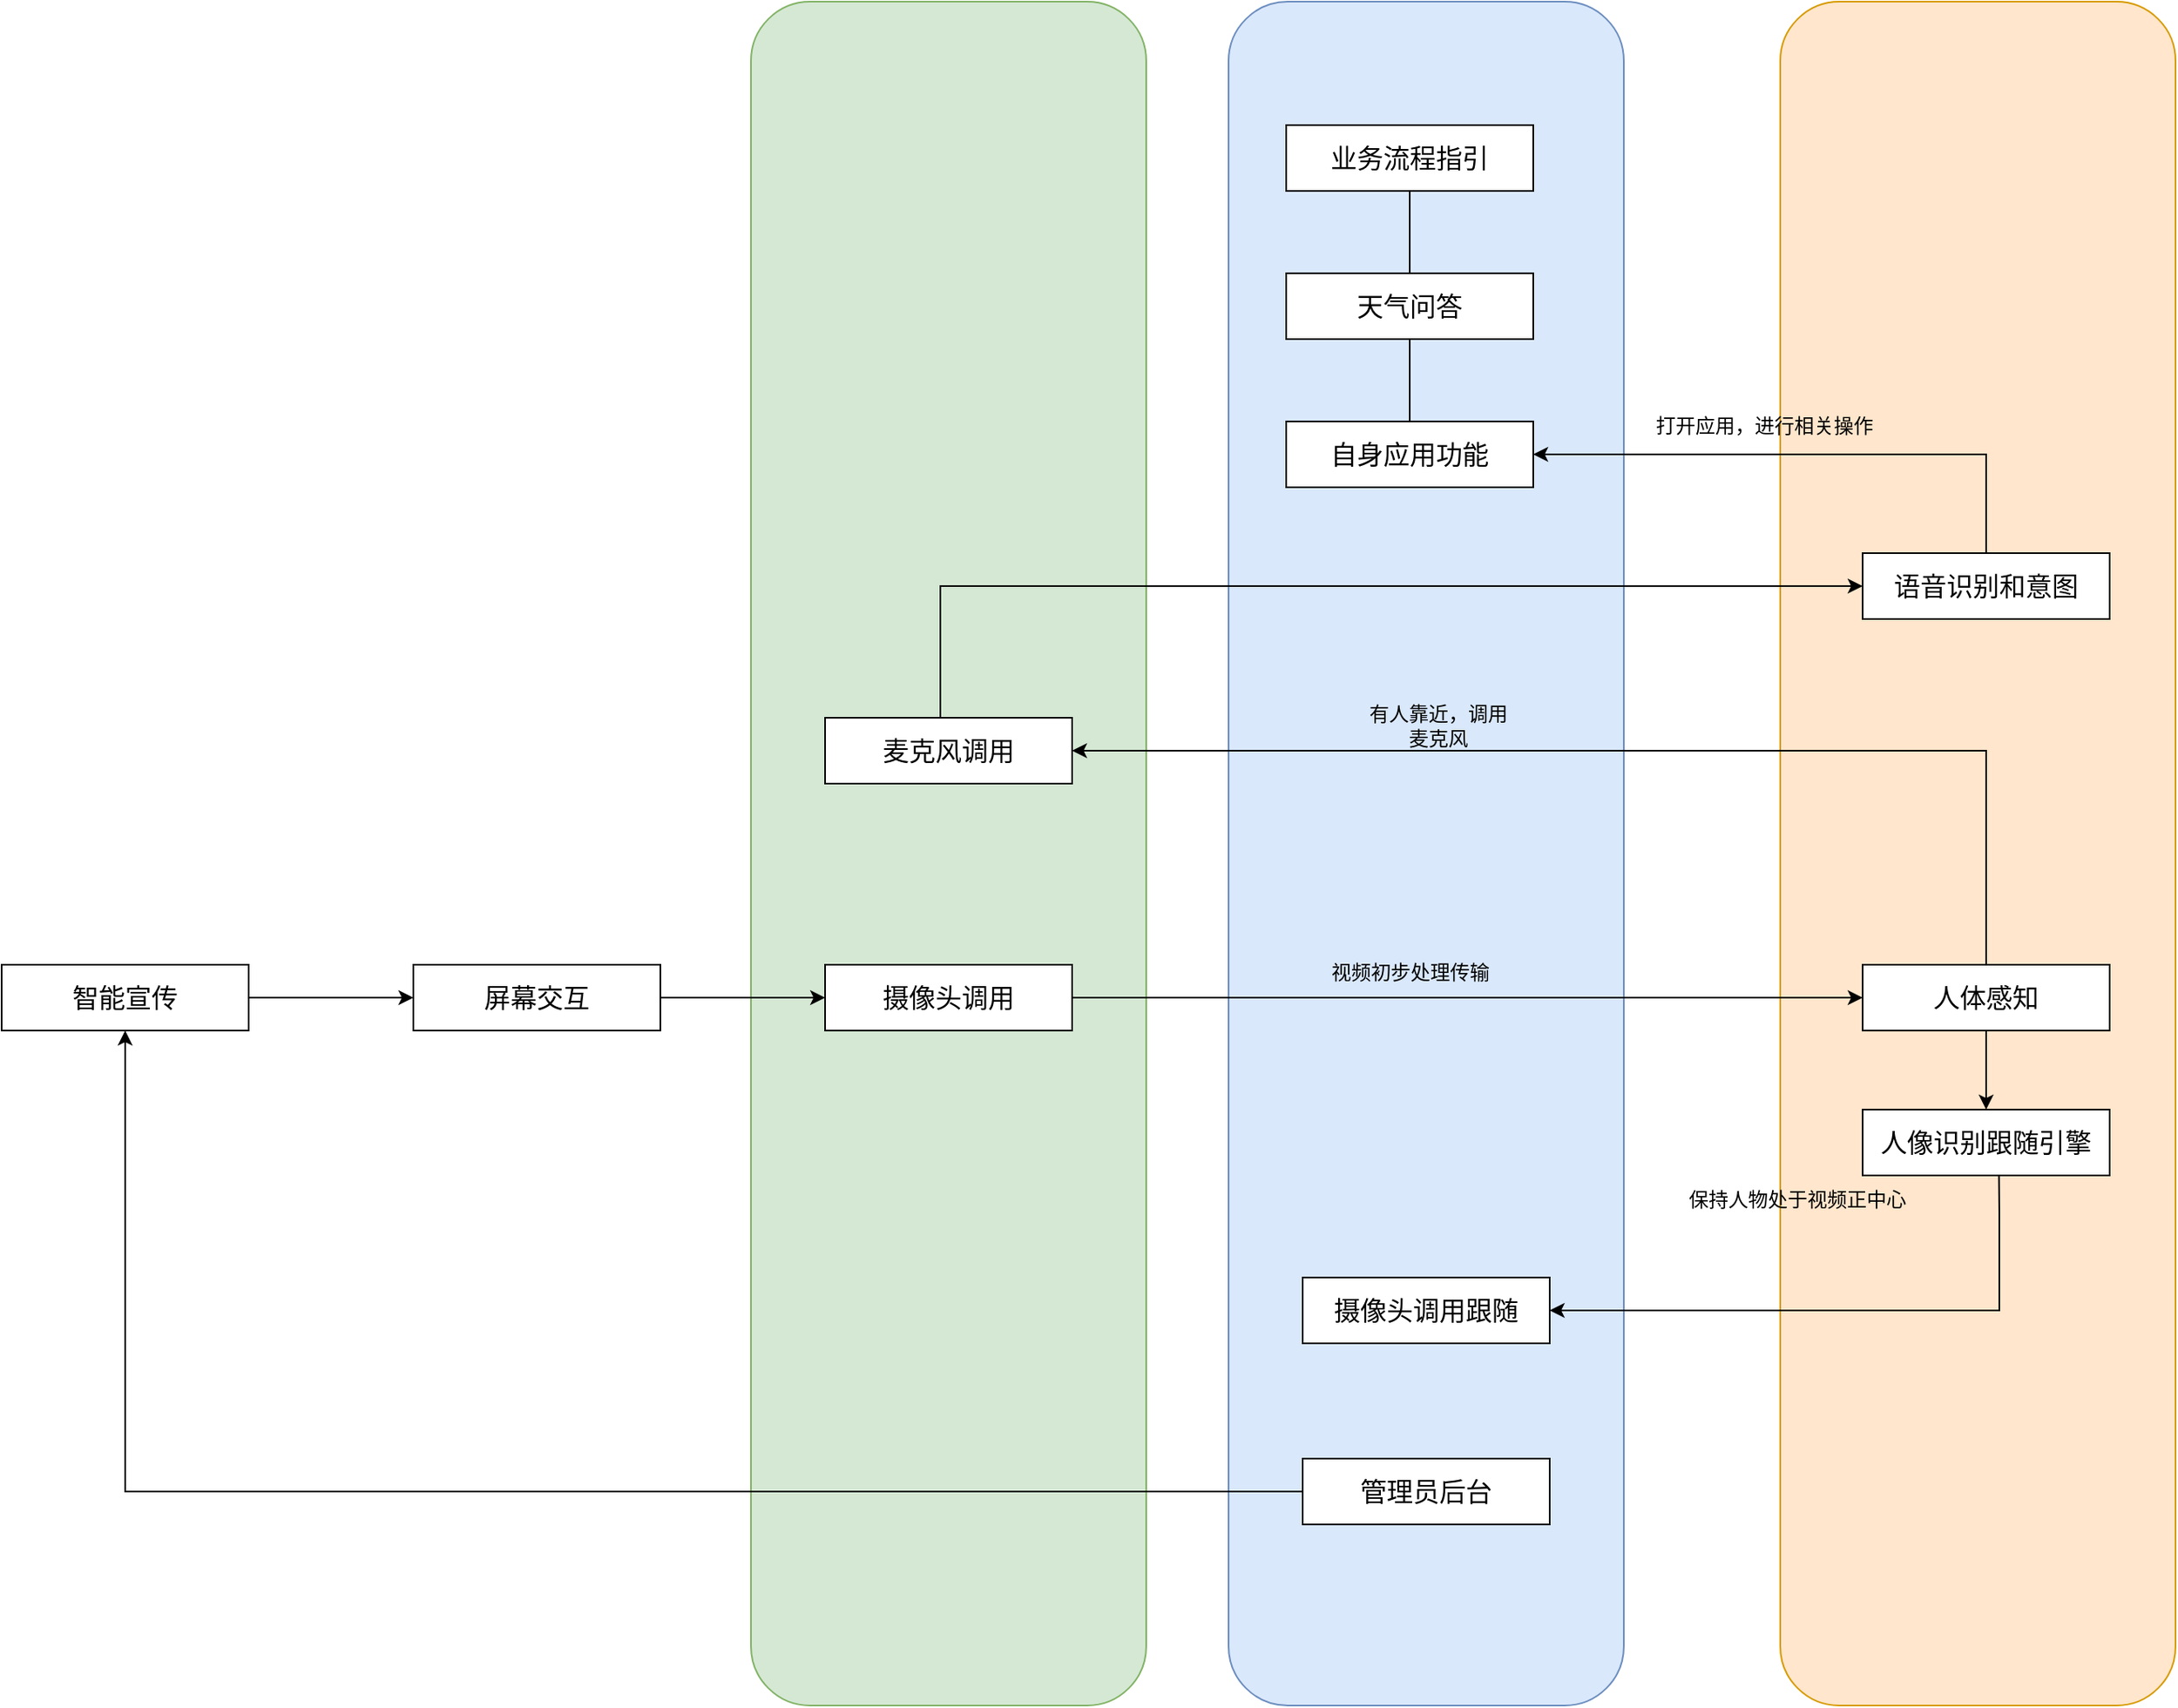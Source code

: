 <mxfile version="21.5.0" type="github">
  <diagram name="第 1 页" id="rXIVJB2eZinE8eT-0o9J">
    <mxGraphModel dx="2062" dy="1815" grid="1" gridSize="10" guides="1" tooltips="1" connect="1" arrows="1" fold="1" page="1" pageScale="1" pageWidth="827" pageHeight="1169" math="0" shadow="0">
      <root>
        <mxCell id="0" />
        <mxCell id="1" parent="0" />
        <mxCell id="u-Sb64uljPnoOOoUgbEI-38" value="" style="rounded=1;whiteSpace=wrap;html=1;fillColor=#ffe6cc;strokeColor=#d79b00;" vertex="1" parent="1">
          <mxGeometry x="870" y="-315" width="240" height="1035" as="geometry" />
        </mxCell>
        <mxCell id="u-Sb64uljPnoOOoUgbEI-37" value="" style="rounded=1;whiteSpace=wrap;html=1;fillColor=#dae8fc;strokeColor=#6c8ebf;" vertex="1" parent="1">
          <mxGeometry x="535" y="-315" width="240" height="1035" as="geometry" />
        </mxCell>
        <mxCell id="u-Sb64uljPnoOOoUgbEI-36" value="" style="rounded=1;whiteSpace=wrap;html=1;fillColor=#d5e8d4;strokeColor=#82b366;" vertex="1" parent="1">
          <mxGeometry x="245" y="-315" width="240" height="1035" as="geometry" />
        </mxCell>
        <mxCell id="u-Sb64uljPnoOOoUgbEI-8" value="" style="edgeStyle=orthogonalEdgeStyle;rounded=0;orthogonalLoop=1;jettySize=auto;html=1;" edge="1" parent="1" source="u-Sb64uljPnoOOoUgbEI-2" target="u-Sb64uljPnoOOoUgbEI-4">
          <mxGeometry relative="1" as="geometry" />
        </mxCell>
        <mxCell id="u-Sb64uljPnoOOoUgbEI-2" value="&lt;font style=&quot;font-size: 16px;&quot;&gt;屏幕交互&lt;/font&gt;" style="rounded=0;whiteSpace=wrap;html=1;" vertex="1" parent="1">
          <mxGeometry x="40" y="270" width="150" height="40" as="geometry" />
        </mxCell>
        <mxCell id="u-Sb64uljPnoOOoUgbEI-3" value="&lt;font style=&quot;font-size: 16px;&quot;&gt;麦克风调用&lt;/font&gt;" style="rounded=0;whiteSpace=wrap;html=1;" vertex="1" parent="1">
          <mxGeometry x="290" y="120" width="150" height="40" as="geometry" />
        </mxCell>
        <mxCell id="u-Sb64uljPnoOOoUgbEI-4" value="&lt;font style=&quot;font-size: 16px;&quot;&gt;摄像头调用&lt;/font&gt;" style="rounded=0;whiteSpace=wrap;html=1;" vertex="1" parent="1">
          <mxGeometry x="290" y="270" width="150" height="40" as="geometry" />
        </mxCell>
        <mxCell id="u-Sb64uljPnoOOoUgbEI-5" value="&lt;span style=&quot;font-size: 16px;&quot;&gt;人像识别跟随引擎&lt;/span&gt;" style="rounded=0;whiteSpace=wrap;html=1;" vertex="1" parent="1">
          <mxGeometry x="920" y="358" width="150" height="40" as="geometry" />
        </mxCell>
        <mxCell id="u-Sb64uljPnoOOoUgbEI-6" value="&lt;span style=&quot;font-size: 16px;&quot;&gt;摄像头调用跟随&lt;/span&gt;" style="rounded=0;whiteSpace=wrap;html=1;" vertex="1" parent="1">
          <mxGeometry x="580" y="460" width="150" height="40" as="geometry" />
        </mxCell>
        <mxCell id="u-Sb64uljPnoOOoUgbEI-7" value="&lt;span style=&quot;font-size: 16px;&quot;&gt;人体感知&lt;/span&gt;" style="rounded=0;whiteSpace=wrap;html=1;" vertex="1" parent="1">
          <mxGeometry x="920" y="270" width="150" height="40" as="geometry" />
        </mxCell>
        <mxCell id="u-Sb64uljPnoOOoUgbEI-10" value="" style="endArrow=none;html=1;rounded=0;exitX=1;exitY=0.5;exitDx=0;exitDy=0;" edge="1" parent="1" source="u-Sb64uljPnoOOoUgbEI-4">
          <mxGeometry width="50" height="50" relative="1" as="geometry">
            <mxPoint x="550" y="270" as="sourcePoint" />
            <mxPoint x="830" y="290" as="targetPoint" />
          </mxGeometry>
        </mxCell>
        <mxCell id="u-Sb64uljPnoOOoUgbEI-13" value="" style="endArrow=classic;html=1;rounded=0;entryX=0;entryY=0.5;entryDx=0;entryDy=0;" edge="1" parent="1" target="u-Sb64uljPnoOOoUgbEI-7">
          <mxGeometry width="50" height="50" relative="1" as="geometry">
            <mxPoint x="830" y="290" as="sourcePoint" />
            <mxPoint x="880" y="190" as="targetPoint" />
          </mxGeometry>
        </mxCell>
        <mxCell id="u-Sb64uljPnoOOoUgbEI-16" value="" style="endArrow=classic;html=1;rounded=0;exitX=0.5;exitY=0;exitDx=0;exitDy=0;entryX=1;entryY=0.5;entryDx=0;entryDy=0;" edge="1" parent="1" source="u-Sb64uljPnoOOoUgbEI-7" target="u-Sb64uljPnoOOoUgbEI-3">
          <mxGeometry width="50" height="50" relative="1" as="geometry">
            <mxPoint x="550" y="270" as="sourcePoint" />
            <mxPoint x="600" y="220" as="targetPoint" />
            <Array as="points">
              <mxPoint x="995" y="140" />
            </Array>
          </mxGeometry>
        </mxCell>
        <mxCell id="u-Sb64uljPnoOOoUgbEI-17" value="有人靠近，调用麦克风" style="text;html=1;strokeColor=none;fillColor=none;align=center;verticalAlign=middle;whiteSpace=wrap;rounded=0;" vertex="1" parent="1">
          <mxGeometry x="615" y="110" width="95" height="30" as="geometry" />
        </mxCell>
        <mxCell id="u-Sb64uljPnoOOoUgbEI-18" value="视频初步处理传输" style="text;html=1;align=center;verticalAlign=middle;resizable=0;points=[];autosize=1;strokeColor=none;fillColor=none;" vertex="1" parent="1">
          <mxGeometry x="585" y="260" width="120" height="30" as="geometry" />
        </mxCell>
        <mxCell id="u-Sb64uljPnoOOoUgbEI-19" value="" style="endArrow=classic;html=1;rounded=0;exitX=0.552;exitY=1.005;exitDx=0;exitDy=0;exitPerimeter=0;entryX=1;entryY=0.5;entryDx=0;entryDy=0;" edge="1" parent="1" source="u-Sb64uljPnoOOoUgbEI-5" target="u-Sb64uljPnoOOoUgbEI-6">
          <mxGeometry width="50" height="50" relative="1" as="geometry">
            <mxPoint x="910" y="500" as="sourcePoint" />
            <mxPoint x="960" y="450" as="targetPoint" />
            <Array as="points">
              <mxPoint x="1003" y="420" />
              <mxPoint x="1003" y="480" />
            </Array>
          </mxGeometry>
        </mxCell>
        <mxCell id="u-Sb64uljPnoOOoUgbEI-20" value="保持人物处于视频正中心" style="text;html=1;align=center;verticalAlign=middle;resizable=0;points=[];autosize=1;strokeColor=none;fillColor=none;" vertex="1" parent="1">
          <mxGeometry x="800" y="398" width="160" height="30" as="geometry" />
        </mxCell>
        <mxCell id="u-Sb64uljPnoOOoUgbEI-21" value="&lt;font style=&quot;font-size: 16px;&quot;&gt;智能宣传&lt;/font&gt;" style="rounded=0;whiteSpace=wrap;html=1;" vertex="1" parent="1">
          <mxGeometry x="-210" y="270" width="150" height="40" as="geometry" />
        </mxCell>
        <mxCell id="u-Sb64uljPnoOOoUgbEI-22" value="" style="endArrow=classic;html=1;rounded=0;exitX=1;exitY=0.5;exitDx=0;exitDy=0;entryX=0;entryY=0.5;entryDx=0;entryDy=0;" edge="1" parent="1" source="u-Sb64uljPnoOOoUgbEI-21" target="u-Sb64uljPnoOOoUgbEI-2">
          <mxGeometry width="50" height="50" relative="1" as="geometry">
            <mxPoint x="-40" y="250" as="sourcePoint" />
            <mxPoint x="10" y="200" as="targetPoint" />
          </mxGeometry>
        </mxCell>
        <mxCell id="u-Sb64uljPnoOOoUgbEI-23" value="&lt;font style=&quot;font-size: 16px;&quot;&gt;语音识别和意图&lt;/font&gt;" style="rounded=0;whiteSpace=wrap;html=1;" vertex="1" parent="1">
          <mxGeometry x="920" y="20" width="150" height="40" as="geometry" />
        </mxCell>
        <mxCell id="u-Sb64uljPnoOOoUgbEI-24" value="" style="endArrow=classic;html=1;rounded=0;exitX=0.5;exitY=0;exitDx=0;exitDy=0;entryX=0;entryY=0.5;entryDx=0;entryDy=0;" edge="1" parent="1" target="u-Sb64uljPnoOOoUgbEI-23">
          <mxGeometry width="50" height="50" relative="1" as="geometry">
            <mxPoint x="360" y="120" as="sourcePoint" />
            <mxPoint x="915" y="40" as="targetPoint" />
            <Array as="points">
              <mxPoint x="360" y="40" />
            </Array>
          </mxGeometry>
        </mxCell>
        <mxCell id="u-Sb64uljPnoOOoUgbEI-25" value="&lt;span style=&quot;font-size: 16px;&quot;&gt;自身应用功能&lt;/span&gt;" style="rounded=0;whiteSpace=wrap;html=1;" vertex="1" parent="1">
          <mxGeometry x="570" y="-60" width="150" height="40" as="geometry" />
        </mxCell>
        <mxCell id="u-Sb64uljPnoOOoUgbEI-26" value="" style="endArrow=classic;html=1;rounded=0;entryX=1;entryY=0.5;entryDx=0;entryDy=0;exitX=0.5;exitY=0;exitDx=0;exitDy=0;" edge="1" parent="1" source="u-Sb64uljPnoOOoUgbEI-23" target="u-Sb64uljPnoOOoUgbEI-25">
          <mxGeometry width="50" height="50" relative="1" as="geometry">
            <mxPoint x="990" y="10" as="sourcePoint" />
            <mxPoint x="1040" y="-30" as="targetPoint" />
            <Array as="points">
              <mxPoint x="995" y="-40" />
            </Array>
          </mxGeometry>
        </mxCell>
        <mxCell id="u-Sb64uljPnoOOoUgbEI-27" value="打开应用，进行相关操作" style="text;html=1;align=center;verticalAlign=middle;resizable=0;points=[];autosize=1;strokeColor=none;fillColor=none;" vertex="1" parent="1">
          <mxGeometry x="780" y="-72" width="160" height="30" as="geometry" />
        </mxCell>
        <mxCell id="u-Sb64uljPnoOOoUgbEI-28" value="" style="endArrow=classic;html=1;rounded=0;exitX=0.5;exitY=1;exitDx=0;exitDy=0;entryX=0.5;entryY=0;entryDx=0;entryDy=0;" edge="1" parent="1" source="u-Sb64uljPnoOOoUgbEI-7" target="u-Sb64uljPnoOOoUgbEI-5">
          <mxGeometry width="50" height="50" relative="1" as="geometry">
            <mxPoint x="820" y="380" as="sourcePoint" />
            <mxPoint x="870" y="330" as="targetPoint" />
          </mxGeometry>
        </mxCell>
        <mxCell id="u-Sb64uljPnoOOoUgbEI-29" value="&lt;span style=&quot;font-size: 16px;&quot;&gt;天气问答&lt;/span&gt;" style="rounded=0;whiteSpace=wrap;html=1;" vertex="1" parent="1">
          <mxGeometry x="570" y="-150" width="150" height="40" as="geometry" />
        </mxCell>
        <mxCell id="u-Sb64uljPnoOOoUgbEI-30" value="" style="endArrow=none;html=1;rounded=0;exitX=0.5;exitY=0;exitDx=0;exitDy=0;entryX=0.5;entryY=1;entryDx=0;entryDy=0;" edge="1" parent="1" source="u-Sb64uljPnoOOoUgbEI-25" target="u-Sb64uljPnoOOoUgbEI-29">
          <mxGeometry width="50" height="50" relative="1" as="geometry">
            <mxPoint x="600" y="-60" as="sourcePoint" />
            <mxPoint x="650" y="-110" as="targetPoint" />
          </mxGeometry>
        </mxCell>
        <mxCell id="u-Sb64uljPnoOOoUgbEI-34" value="" style="endArrow=none;html=1;rounded=0;exitX=0.5;exitY=0;exitDx=0;exitDy=0;entryX=0.5;entryY=1;entryDx=0;entryDy=0;" edge="1" target="u-Sb64uljPnoOOoUgbEI-35" parent="1">
          <mxGeometry width="50" height="50" relative="1" as="geometry">
            <mxPoint x="645" y="-150" as="sourcePoint" />
            <mxPoint x="650" y="-200" as="targetPoint" />
          </mxGeometry>
        </mxCell>
        <mxCell id="u-Sb64uljPnoOOoUgbEI-35" value="&lt;font style=&quot;font-size: 16px;&quot;&gt;业务流程指引&lt;/font&gt;" style="rounded=0;whiteSpace=wrap;html=1;" vertex="1" parent="1">
          <mxGeometry x="570" y="-240" width="150" height="40" as="geometry" />
        </mxCell>
        <mxCell id="u-Sb64uljPnoOOoUgbEI-39" value="&lt;span style=&quot;font-size: 16px;&quot;&gt;管理员后台&lt;/span&gt;" style="rounded=0;whiteSpace=wrap;html=1;" vertex="1" parent="1">
          <mxGeometry x="580" y="570" width="150" height="40" as="geometry" />
        </mxCell>
        <mxCell id="u-Sb64uljPnoOOoUgbEI-40" value="" style="endArrow=classic;html=1;rounded=0;entryX=0.5;entryY=1;entryDx=0;entryDy=0;exitX=0;exitY=0.5;exitDx=0;exitDy=0;" edge="1" parent="1" source="u-Sb64uljPnoOOoUgbEI-39" target="u-Sb64uljPnoOOoUgbEI-21">
          <mxGeometry width="50" height="50" relative="1" as="geometry">
            <mxPoint x="-190" y="440" as="sourcePoint" />
            <mxPoint x="-140" y="390" as="targetPoint" />
            <Array as="points">
              <mxPoint x="-135" y="590" />
            </Array>
          </mxGeometry>
        </mxCell>
      </root>
    </mxGraphModel>
  </diagram>
</mxfile>
